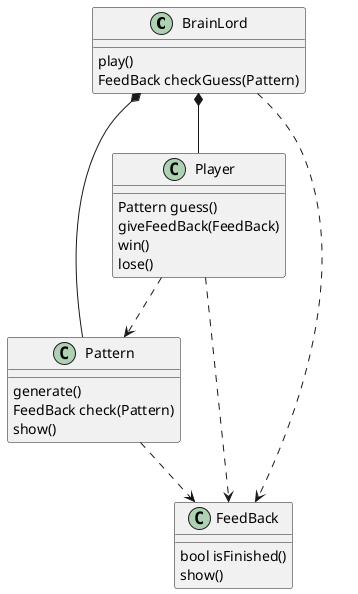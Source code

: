 @startuml

class BrainLord { 
	play()
	FeedBack checkGuess(Pattern) 
} 

class Player {
	Pattern guess() 
	giveFeedBack(FeedBack) 
	win() 
	lose() 
} 

class Pattern { 
	generate() 
	FeedBack check(Pattern) 
	show() 
} 

class FeedBack { 
	bool isFinished() 
	show() 
} 

 

BrainLord *-- Player 
BrainLord *-- Pattern 
BrainLord ..> FeedBack 

Player ..> Pattern 
Player ..> FeedBack 

Pattern ..> FeedBack

@enduml